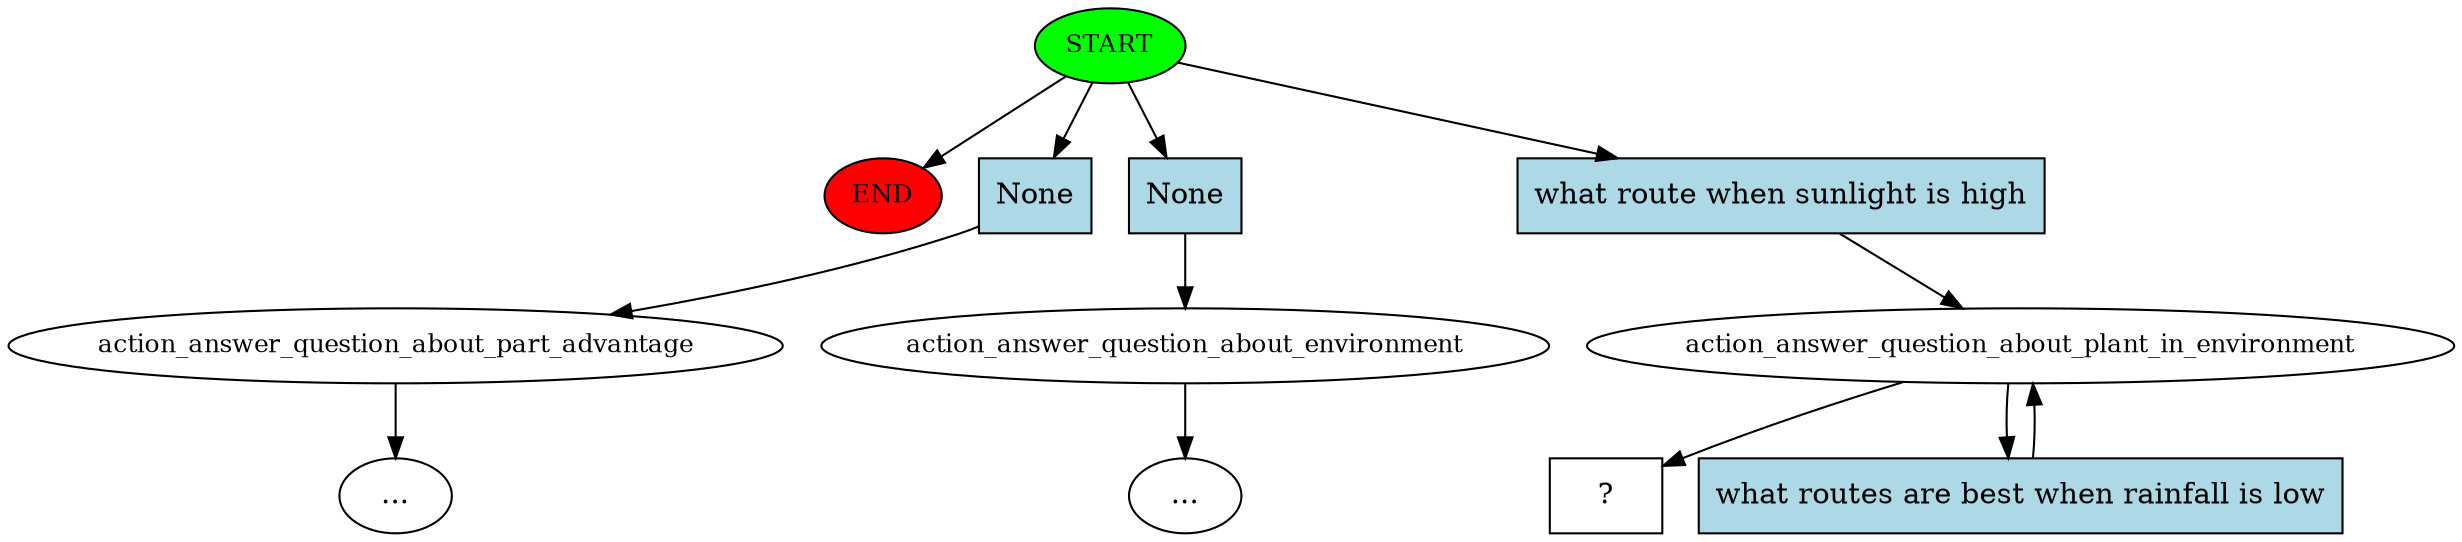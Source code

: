 digraph  {
0 [class="start active", fillcolor=green, fontsize=12, label=START, style=filled];
"-1" [class=end, fillcolor=red, fontsize=12, label=END, style=filled];
1 [class="", fontsize=12, label=action_answer_question_about_part_advantage];
"-4" [class=ellipsis, label="..."];
3 [class="", fontsize=12, label=action_answer_question_about_environment];
"-6" [class=ellipsis, label="..."];
5 [class=active, fontsize=12, label=action_answer_question_about_plant_in_environment];
8 [class="intent dashed active", label="  ?  ", shape=rect];
9 [class=intent, fillcolor=lightblue, label=None, shape=rect, style=filled];
10 [class=intent, fillcolor=lightblue, label=None, shape=rect, style=filled];
11 [class="intent active", fillcolor=lightblue, label="what route when sunlight is high", shape=rect, style=filled];
12 [class="intent active", fillcolor=lightblue, label="what routes are best when rainfall is low", shape=rect, style=filled];
0 -> "-1"  [class="", key=NONE, label=""];
0 -> 9  [class="", key=0];
0 -> 10  [class="", key=0];
0 -> 11  [class=active, key=0];
1 -> "-4"  [class="", key=NONE, label=""];
3 -> "-6"  [class="", key=NONE, label=""];
5 -> 8  [class=active, key=NONE, label=""];
5 -> 12  [class=active, key=0];
9 -> 1  [class="", key=0];
10 -> 3  [class="", key=0];
11 -> 5  [class=active, key=0];
12 -> 5  [class=active, key=0];
}
